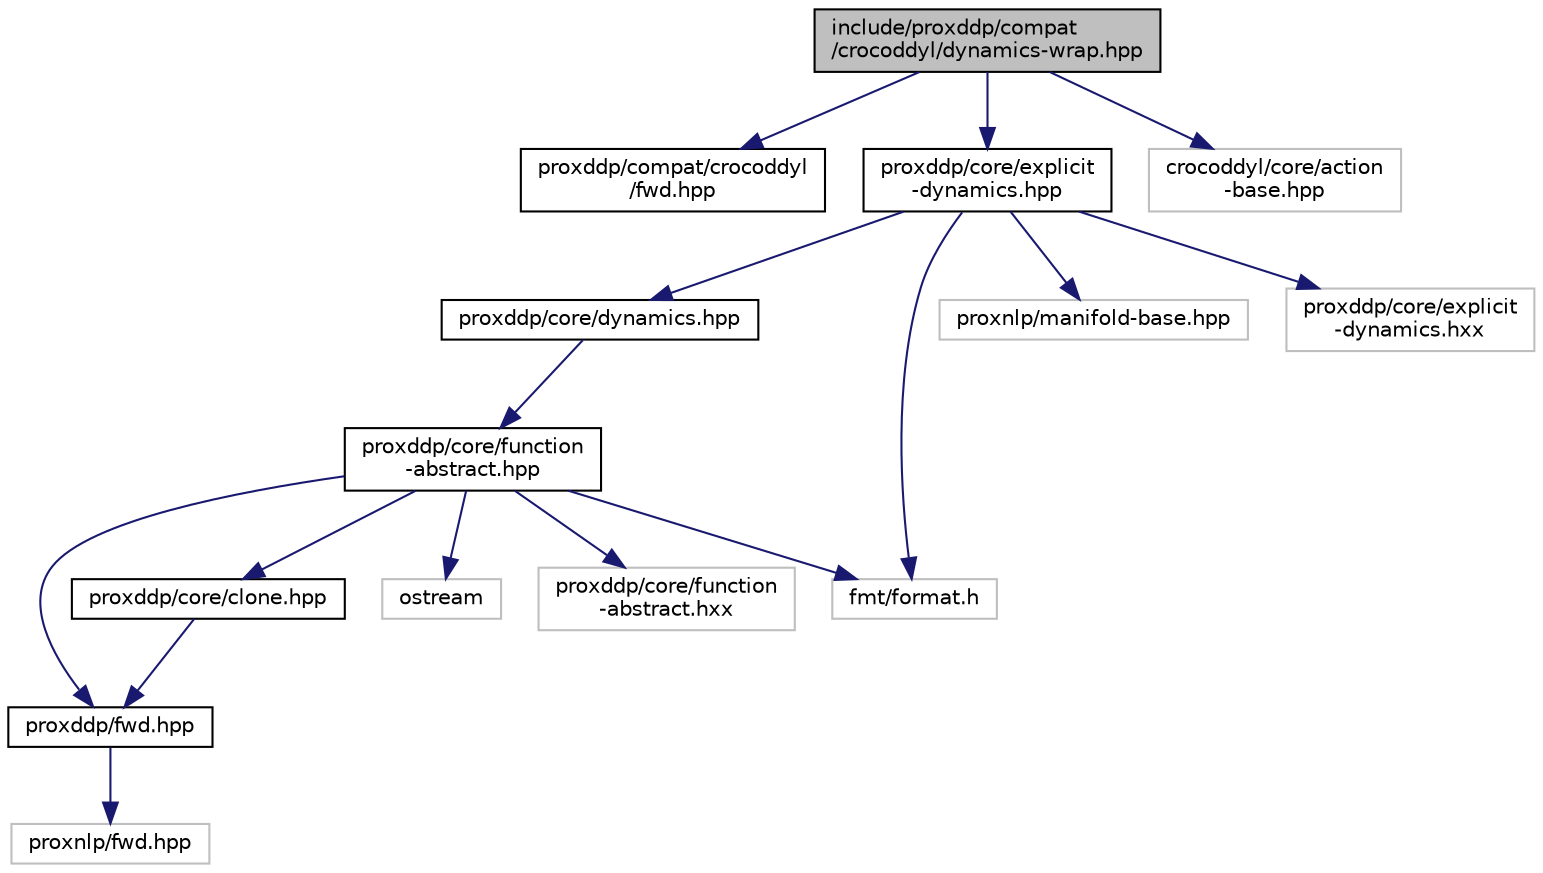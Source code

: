 digraph "include/proxddp/compat/crocoddyl/dynamics-wrap.hpp"
{
 // LATEX_PDF_SIZE
  bgcolor="transparent";
  edge [fontname="Helvetica",fontsize="10",labelfontname="Helvetica",labelfontsize="10"];
  node [fontname="Helvetica",fontsize="10",shape=record];
  Node1 [label="include/proxddp/compat\l/crocoddyl/dynamics-wrap.hpp",height=0.2,width=0.4,color="black", fillcolor="grey75", style="filled", fontcolor="black",tooltip=" "];
  Node1 -> Node2 [color="midnightblue",fontsize="10",style="solid",fontname="Helvetica"];
  Node2 [label="proxddp/compat/crocoddyl\l/fwd.hpp",height=0.2,width=0.4,color="black",URL="$compat_2crocoddyl_2fwd_8hpp.html",tooltip=" "];
  Node1 -> Node3 [color="midnightblue",fontsize="10",style="solid",fontname="Helvetica"];
  Node3 [label="proxddp/core/explicit\l-dynamics.hpp",height=0.2,width=0.4,color="black",URL="$explicit-dynamics_8hpp.html",tooltip=" "];
  Node3 -> Node4 [color="midnightblue",fontsize="10",style="solid",fontname="Helvetica"];
  Node4 [label="proxddp/core/dynamics.hpp",height=0.2,width=0.4,color="black",URL="$dynamics_8hpp.html",tooltip=" "];
  Node4 -> Node5 [color="midnightblue",fontsize="10",style="solid",fontname="Helvetica"];
  Node5 [label="proxddp/core/function\l-abstract.hpp",height=0.2,width=0.4,color="black",URL="$function-abstract_8hpp.html",tooltip="Base definitions for ternary functions."];
  Node5 -> Node6 [color="midnightblue",fontsize="10",style="solid",fontname="Helvetica"];
  Node6 [label="proxddp/fwd.hpp",height=0.2,width=0.4,color="black",URL="$fwd_8hpp.html",tooltip="Forward declarations."];
  Node6 -> Node7 [color="midnightblue",fontsize="10",style="solid",fontname="Helvetica"];
  Node7 [label="proxnlp/fwd.hpp",height=0.2,width=0.4,color="grey75",tooltip=" "];
  Node5 -> Node8 [color="midnightblue",fontsize="10",style="solid",fontname="Helvetica"];
  Node8 [label="proxddp/core/clone.hpp",height=0.2,width=0.4,color="black",URL="$clone_8hpp.html",tooltip=" "];
  Node8 -> Node6 [color="midnightblue",fontsize="10",style="solid",fontname="Helvetica"];
  Node5 -> Node9 [color="midnightblue",fontsize="10",style="solid",fontname="Helvetica"];
  Node9 [label="fmt/format.h",height=0.2,width=0.4,color="grey75",tooltip=" "];
  Node5 -> Node10 [color="midnightblue",fontsize="10",style="solid",fontname="Helvetica"];
  Node10 [label="ostream",height=0.2,width=0.4,color="grey75",tooltip=" "];
  Node5 -> Node11 [color="midnightblue",fontsize="10",style="solid",fontname="Helvetica"];
  Node11 [label="proxddp/core/function\l-abstract.hxx",height=0.2,width=0.4,color="grey75",tooltip=" "];
  Node3 -> Node12 [color="midnightblue",fontsize="10",style="solid",fontname="Helvetica"];
  Node12 [label="proxnlp/manifold-base.hpp",height=0.2,width=0.4,color="grey75",tooltip=" "];
  Node3 -> Node9 [color="midnightblue",fontsize="10",style="solid",fontname="Helvetica"];
  Node3 -> Node13 [color="midnightblue",fontsize="10",style="solid",fontname="Helvetica"];
  Node13 [label="proxddp/core/explicit\l-dynamics.hxx",height=0.2,width=0.4,color="grey75",tooltip=" "];
  Node1 -> Node14 [color="midnightblue",fontsize="10",style="solid",fontname="Helvetica"];
  Node14 [label="crocoddyl/core/action\l-base.hpp",height=0.2,width=0.4,color="grey75",tooltip=" "];
}
